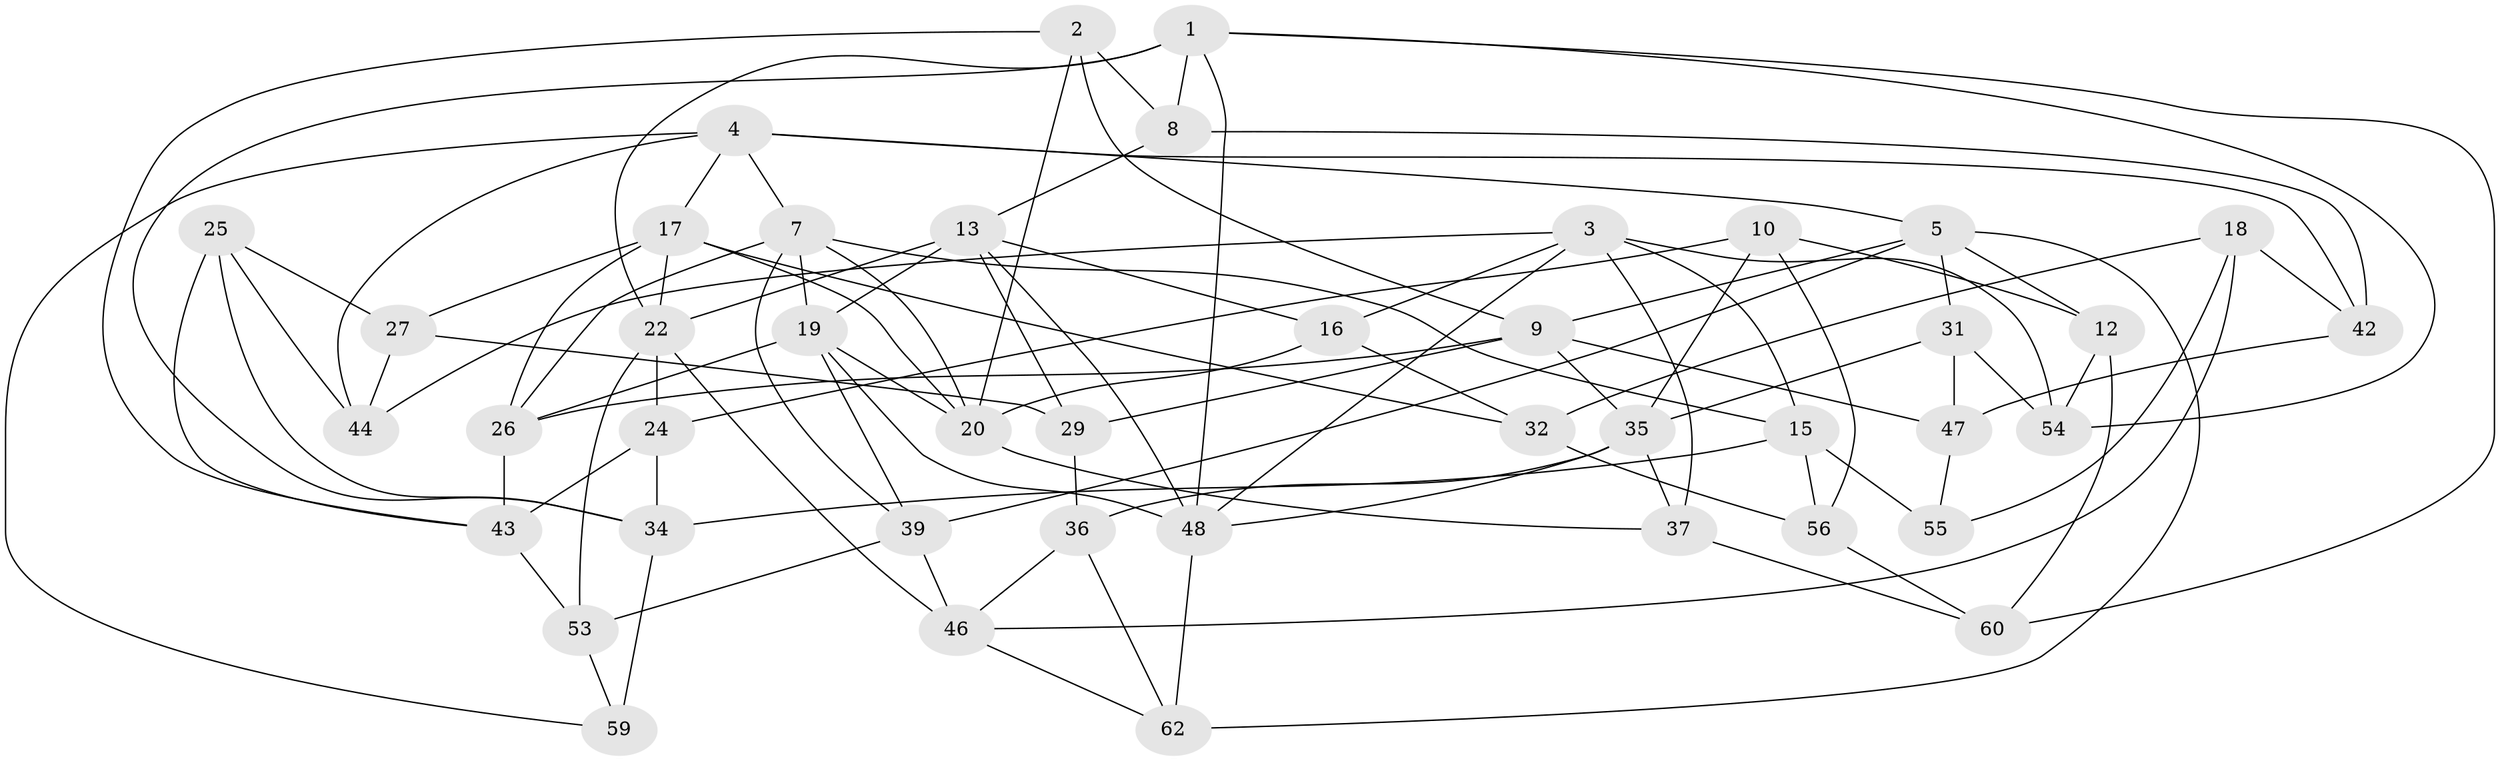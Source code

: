 // Generated by graph-tools (version 1.1) at 2025/52/02/27/25 19:52:32]
// undirected, 43 vertices, 101 edges
graph export_dot {
graph [start="1"]
  node [color=gray90,style=filled];
  1 [super="+14"];
  2;
  3 [super="+40"];
  4 [super="+11"];
  5 [super="+6"];
  7 [super="+30"];
  8;
  9 [super="+45"];
  10;
  12;
  13 [super="+21"];
  15 [super="+23"];
  16;
  17 [super="+51"];
  18;
  19 [super="+33"];
  20 [super="+41"];
  22 [super="+28"];
  24;
  25;
  26 [super="+38"];
  27;
  29;
  31;
  32;
  34 [super="+50"];
  35 [super="+57"];
  36;
  37;
  39 [super="+61"];
  42;
  43 [super="+52"];
  44;
  46 [super="+49"];
  47;
  48 [super="+58"];
  53;
  54;
  55;
  56;
  59;
  60;
  62;
  1 -- 60;
  1 -- 8;
  1 -- 48;
  1 -- 54;
  1 -- 22;
  1 -- 34;
  2 -- 43;
  2 -- 8;
  2 -- 9;
  2 -- 20;
  3 -- 54;
  3 -- 48;
  3 -- 16;
  3 -- 44;
  3 -- 37;
  3 -- 15;
  4 -- 44;
  4 -- 42;
  4 -- 59;
  4 -- 17;
  4 -- 5;
  4 -- 7;
  5 -- 12;
  5 -- 9;
  5 -- 39;
  5 -- 62;
  5 -- 31;
  7 -- 15;
  7 -- 20;
  7 -- 19;
  7 -- 26;
  7 -- 39;
  8 -- 42;
  8 -- 13;
  9 -- 26;
  9 -- 35;
  9 -- 29;
  9 -- 47;
  10 -- 35;
  10 -- 56;
  10 -- 12;
  10 -- 24;
  12 -- 60;
  12 -- 54;
  13 -- 16;
  13 -- 29;
  13 -- 19;
  13 -- 48;
  13 -- 22;
  15 -- 55 [weight=2];
  15 -- 56;
  15 -- 34;
  16 -- 32;
  16 -- 20;
  17 -- 26;
  17 -- 27;
  17 -- 32;
  17 -- 20;
  17 -- 22;
  18 -- 32;
  18 -- 42;
  18 -- 55;
  18 -- 46;
  19 -- 48;
  19 -- 20;
  19 -- 39;
  19 -- 26;
  20 -- 37;
  22 -- 46;
  22 -- 24;
  22 -- 53;
  24 -- 34;
  24 -- 43;
  25 -- 44;
  25 -- 27;
  25 -- 34;
  25 -- 43;
  26 -- 43 [weight=2];
  27 -- 44;
  27 -- 29;
  29 -- 36;
  31 -- 47;
  31 -- 54;
  31 -- 35;
  32 -- 56;
  34 -- 59 [weight=2];
  35 -- 36;
  35 -- 37;
  35 -- 48;
  36 -- 62;
  36 -- 46;
  37 -- 60;
  39 -- 46 [weight=2];
  39 -- 53;
  42 -- 47;
  43 -- 53;
  46 -- 62;
  47 -- 55;
  48 -- 62;
  53 -- 59;
  56 -- 60;
}
